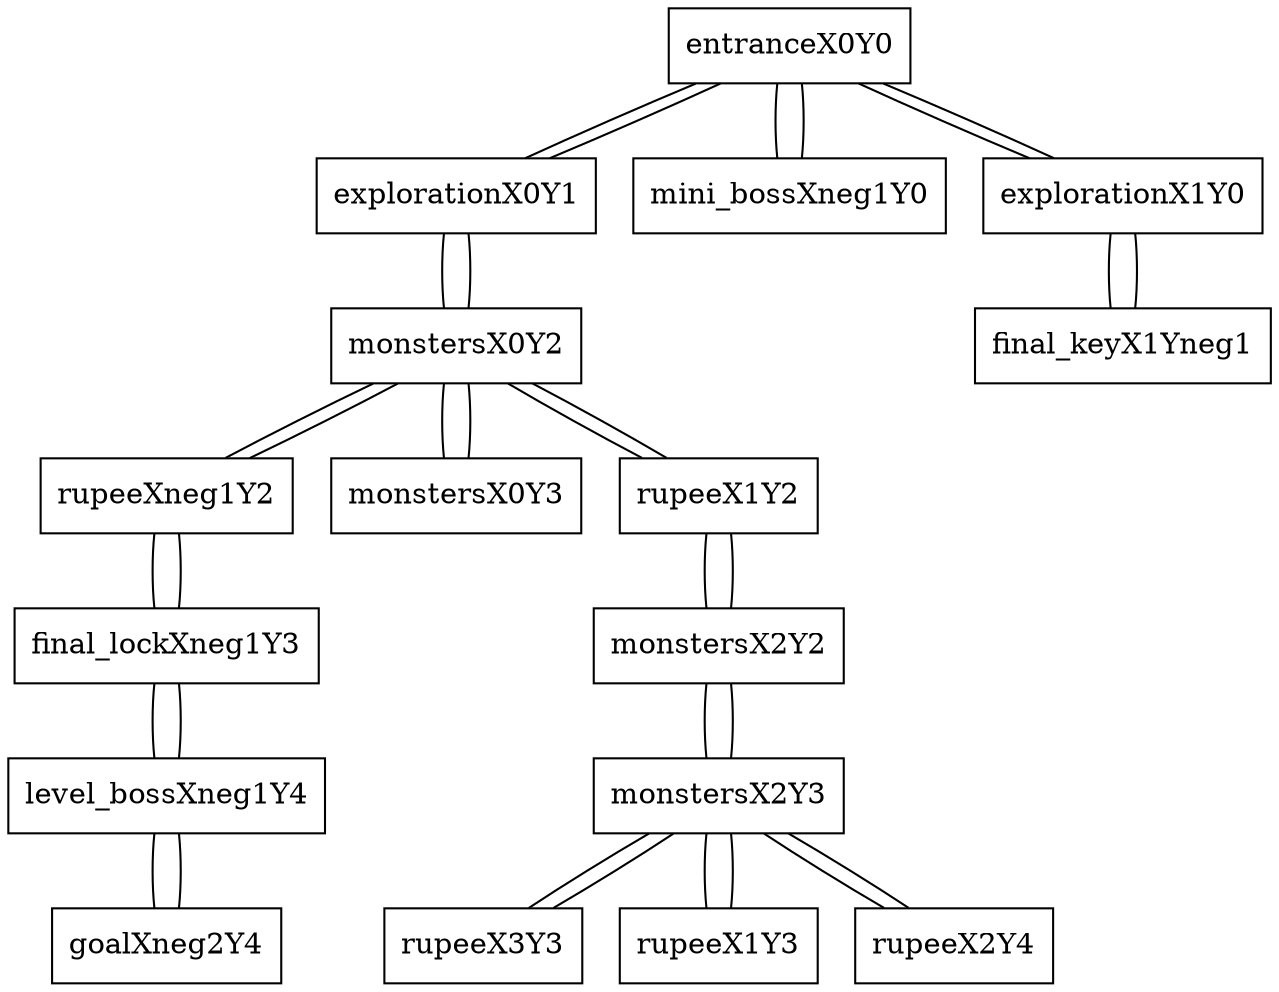 graph space {

node [shape="box"]; entranceX0Y0 [pad="1.5,0.0" pos="0,0!"]; explorationX0Y1 [pad="1.5,0.0" pos="0,1!"]; monstersX0Y2 [pad="1.5,0.0" pos="0,2!"]; rupeeXneg1Y2 [pad="1.5,0.0" pos="-1,2!"]; monstersX0Y3 [pad="1.5,0.0" pos="0,3!"]; rupeeX1Y2 [pad="1.5,0.0" pos="1,2!"]; monstersX2Y2 [pad="1.5,0.0" pos="2,2!"]; monstersX2Y3 [pad="1.5,0.0" pos="2,3!"]; rupeeX3Y3 [pad="1.5,0.0" pos="3,3!"]; rupeeX1Y3 [pad="1.5,0.0" pos="1,3!"]; rupeeX2Y4 [pad="1.5,0.0" pos="2,4!"]; mini_bossXneg1Y0 [pad="1.5,0.0" pos="-1,0!"]; explorationX1Y0 [pad="1.5,0.0" pos="1,0!"]; final_keyX1Yneg1 [pad="1.5,0.0" pos="1,-1!"]; final_lockXneg1Y3 [pad="1.5,0.0" pos="-1,3!"]; level_bossXneg1Y4 [pad="1.5,0.0" pos="-1,4!"]; goalXneg2Y4 [pad="1.5,0.0" pos="-2,4!"]; 
entranceX0Y0 -- mini_bossXneg1Y0;
entranceX0Y0 -- explorationX0Y1;
entranceX0Y0 -- explorationX1Y0;
explorationX0Y1 -- monstersX0Y2;
explorationX0Y1 -- entranceX0Y0;
monstersX0Y2 -- rupeeXneg1Y2;
monstersX0Y2 -- monstersX0Y3;
monstersX0Y2 -- rupeeX1Y2;
monstersX0Y2 -- explorationX0Y1;
rupeeXneg1Y2 -- final_lockXneg1Y3;
rupeeXneg1Y2 -- monstersX0Y2;
monstersX0Y3 -- monstersX0Y2;
rupeeX1Y2 -- monstersX0Y2;
rupeeX1Y2 -- monstersX2Y2;
monstersX2Y2 -- rupeeX1Y2;
monstersX2Y2 -- monstersX2Y3;
monstersX2Y3 -- rupeeX1Y3;
monstersX2Y3 -- rupeeX2Y4;
monstersX2Y3 -- rupeeX3Y3;
monstersX2Y3 -- monstersX2Y2;
rupeeX3Y3 -- monstersX2Y3;
rupeeX1Y3 -- monstersX2Y3;
rupeeX2Y4 -- monstersX2Y3;
mini_bossXneg1Y0 -- entranceX0Y0;
explorationX1Y0 -- entranceX0Y0;
explorationX1Y0 -- final_keyX1Yneg1;
final_keyX1Yneg1 -- explorationX1Y0;
final_lockXneg1Y3 -- level_bossXneg1Y4;
final_lockXneg1Y3 -- rupeeXneg1Y2;
level_bossXneg1Y4 -- goalXneg2Y4;
level_bossXneg1Y4 -- final_lockXneg1Y3;
goalXneg2Y4 -- level_bossXneg1Y4;
}
